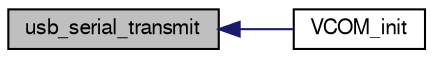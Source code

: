 digraph "usb_serial_transmit"
{
  edge [fontname="FreeSans",fontsize="10",labelfontname="FreeSans",labelfontsize="10"];
  node [fontname="FreeSans",fontsize="10",shape=record];
  rankdir="LR";
  Node1 [label="usb_serial_transmit",height=0.2,width=0.4,color="black", fillcolor="grey75", style="filled", fontcolor="black"];
  Node1 -> Node2 [dir="back",color="midnightblue",fontsize="10",style="solid",fontname="FreeSans"];
  Node2 [label="VCOM_init",height=0.2,width=0.4,color="black", fillcolor="white", style="filled",URL="$stm32_2usb__ser__hw_8c.html#a96a54f28bfc8bc28963cd2fac74609cd"];
}
